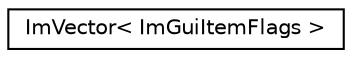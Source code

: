 digraph "Graphical Class Hierarchy"
{
 // LATEX_PDF_SIZE
  edge [fontname="Helvetica",fontsize="10",labelfontname="Helvetica",labelfontsize="10"];
  node [fontname="Helvetica",fontsize="10",shape=record];
  rankdir="LR";
  Node0 [label="ImVector\< ImGuiItemFlags \>",height=0.2,width=0.4,color="black", fillcolor="white", style="filled",URL="$structImVector.html",tooltip=" "];
}
